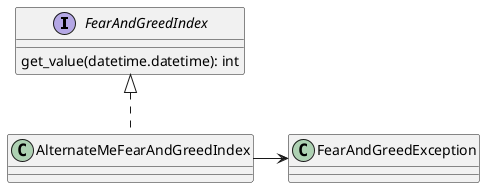 @startuml
allowmixing

interface FearAndGreedIndex {
    get_value(datetime.datetime): int
}

class AlternateMeFearAndGreedIndex implements FearAndGreedIndex

class FearAndGreedException

AlternateMeFearAndGreedIndex -> FearAndGreedException

@enduml